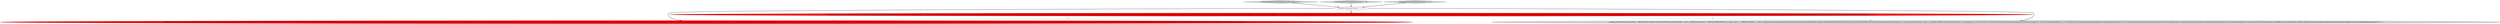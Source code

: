 digraph {
0 [style = filled, label = "testQuery(\"SELECT dim2, gran, SUM(cnt)\" + \"FROM (SELECT FLOOR(__time TO MONTH) AS gran, COALESCE(dim2, '') dim2, cnt FROM druid.foo) AS x\" + \"GROUP BY GROUPING SETS ( (), (dim2), (gran) )\" + \"ORDER BY gran, dim2 DESC\",ImmutableList.of(GroupByQuery.builder().setDataSource(CalciteTests.DATASOURCE1).setInterval(querySegmentSpec(Filtration.eternity())).setGranularity(Granularities.ALL).setVirtualColumns(expressionVirtualColumn(\"v0\",\"case_searched(notnull(\"dim2\"),\"dim2\",'')\",ValueType.STRING),expressionVirtualColumn(\"v1\",\"timestamp_floor(\"__time\",'P1M',null,'UTC')\",ValueType.LONG)).setDimensions(dimensions(new DefaultDimensionSpec(\"v0\",\"d0\"),new DefaultDimensionSpec(\"v1\",\"d1\",ValueType.LONG))).setAggregatorSpecs(aggregators(new LongSumAggregatorFactory(\"a0\",\"cnt\"))).setSubtotalsSpec(ImmutableList.of(ImmutableList.of(\"d0\"),ImmutableList.of(\"d1\"),ImmutableList.of())).setLimitSpec(new DefaultLimitSpec(ImmutableList.of(new OrderByColumnSpec(\"d1\",Direction.ASCENDING,StringComparators.NUMERIC),new OrderByColumnSpec(\"d0\",Direction.DESCENDING,StringComparators.LEXICOGRAPHIC)),Integer.MAX_VALUE)).setContext(QUERY_CONTEXT_DEFAULT).build()),ImmutableList.of(new Object((((edu.fdu.CPPDG.tinypdg.pe.ExpressionInfo@8f8a61,new Object((((edu.fdu.CPPDG.tinypdg.pe.ExpressionInfo@8f8a67,new Object((((edu.fdu.CPPDG.tinypdg.pe.ExpressionInfo@8f8a6d,new Object((((edu.fdu.CPPDG.tinypdg.pe.ExpressionInfo@8f8a73,new Object((((edu.fdu.CPPDG.tinypdg.pe.ExpressionInfo@8f8a79,new Object((((edu.fdu.CPPDG.tinypdg.pe.ExpressionInfo@8f8a81))@@@4@@@['1', '0', '0']", fillcolor = red, shape = ellipse image = "AAA1AAABBB1BBB"];
1 [style = filled, label = "cannotVectorize()@@@3@@@['1', '1', '1']", fillcolor = white, shape = ellipse image = "AAA0AAABBB1BBB"];
4 [style = filled, label = "testQuery(\"SELECT dim2, gran, SUM(cnt)\" + \"FROM (SELECT FLOOR(__time TO MONTH) AS gran, COALESCE(dim2, '') dim2, cnt FROM druid.foo) AS x\" + \"GROUP BY GROUPING SETS ( (), (dim2), (gran) )\" + \"ORDER BY gran, dim2 DESC\",ImmutableList.of(GroupByQuery.builder().setDataSource(CalciteTests.DATASOURCE1).setInterval(querySegmentSpec(Filtration.eternity())).setGranularity(Granularities.ALL).setVirtualColumns(expressionVirtualColumn(\"v0\",\"case_searched(notnull(\"dim2\"),\"dim2\",'')\",ValueType.STRING),expressionVirtualColumn(\"v1\",\"timestamp_floor(\"__time\",'P1M',null,'UTC')\",ValueType.LONG)).setDimensions(dimensions(new DefaultDimensionSpec(\"v0\",\"d0\"),new DefaultDimensionSpec(\"v1\",\"d1\",ValueType.LONG))).setAggregatorSpecs(aggregators(new LongSumAggregatorFactory(\"a0\",\"cnt\"))).setSubtotalsSpec(ImmutableList.of(ImmutableList.of(\"d0\"),ImmutableList.of(\"d1\"),ImmutableList.of())).setLimitSpec(new DefaultLimitSpec(ImmutableList.of(new OrderByColumnSpec(\"d1\",Direction.ASCENDING,StringComparators.NUMERIC),new OrderByColumnSpec(\"d0\",Direction.DESCENDING,StringComparators.LEXICOGRAPHIC)),Integer.MAX_VALUE)).setContext(withTimestampResultContext(QUERY_CONTEXT_DEFAULT,\"d1\",1,Granularities.MONTH)).build()),ImmutableList.of(new Object((((edu.fdu.CPPDG.tinypdg.pe.ExpressionInfo@8f8b12,new Object((((edu.fdu.CPPDG.tinypdg.pe.ExpressionInfo@8f8b18,new Object((((edu.fdu.CPPDG.tinypdg.pe.ExpressionInfo@8f8b1e,new Object((((edu.fdu.CPPDG.tinypdg.pe.ExpressionInfo@8f8b24,new Object((((edu.fdu.CPPDG.tinypdg.pe.ExpressionInfo@8f8b2a,new Object((((edu.fdu.CPPDG.tinypdg.pe.ExpressionInfo@8f8b32))@@@4@@@['0', '1', '0']", fillcolor = red, shape = ellipse image = "AAA1AAABBB2BBB"];
5 [style = filled, label = "testGroupingSetsWithOrderByAggregatorWithLimit['0', '0', '1']", fillcolor = lightgray, shape = diamond image = "AAA0AAABBB3BBB"];
3 [style = filled, label = "testGroupingSetsWithOrderByDimension['0', '1', '0']", fillcolor = lightgray, shape = diamond image = "AAA0AAABBB2BBB"];
6 [style = filled, label = "testQuery(\"SELECT dim2, gran, SUM(cnt)\" + \"FROM (SELECT FLOOR(__time TO MONTH) AS gran, COALESCE(dim2, '') dim2, cnt FROM druid.foo) AS x\" + \"GROUP BY GROUPING SETS ( (), (dim2), (gran) )\" + \"ORDER BY SUM(cnt)\" + \"LIMIT 1\",ImmutableList.of(GroupByQuery.builder().setDataSource(CalciteTests.DATASOURCE1).setInterval(querySegmentSpec(Filtration.eternity())).setGranularity(Granularities.ALL).setVirtualColumns(expressionVirtualColumn(\"v0\",\"case_searched(notnull(\"dim2\"),\"dim2\",'')\",ValueType.STRING),expressionVirtualColumn(\"v1\",\"timestamp_floor(\"__time\",'P1M',null,'UTC')\",ValueType.LONG)).setDimensions(dimensions(new DefaultDimensionSpec(\"v0\",\"d0\"),new DefaultDimensionSpec(\"v1\",\"d1\",ValueType.LONG))).setAggregatorSpecs(aggregators(new LongSumAggregatorFactory(\"a0\",\"cnt\"))).setSubtotalsSpec(ImmutableList.of(ImmutableList.of(\"d0\"),ImmutableList.of(\"d1\"),ImmutableList.of())).setLimitSpec(new DefaultLimitSpec(ImmutableList.of(new OrderByColumnSpec(\"a0\",Direction.ASCENDING,StringComparators.NUMERIC)),1)).setContext(QUERY_CONTEXT_DEFAULT).build()),ImmutableList.of(new Object((((edu.fdu.CPPDG.tinypdg.pe.ExpressionInfo@8f8bb2))@@@4@@@['0', '0', '1']", fillcolor = lightgray, shape = ellipse image = "AAA0AAABBB3BBB"];
2 [style = filled, label = "testGroupingSetsWithOrderByDimension['1', '0', '0']", fillcolor = lightgray, shape = diamond image = "AAA0AAABBB1BBB"];
5->1 [style = bold, label=""];
1->4 [style = bold, label=""];
0->4 [style = dashed, label="0"];
1->6 [style = bold, label=""];
1->0 [style = bold, label=""];
3->1 [style = bold, label=""];
2->1 [style = bold, label=""];
0->6 [style = dashed, label="0"];
}
